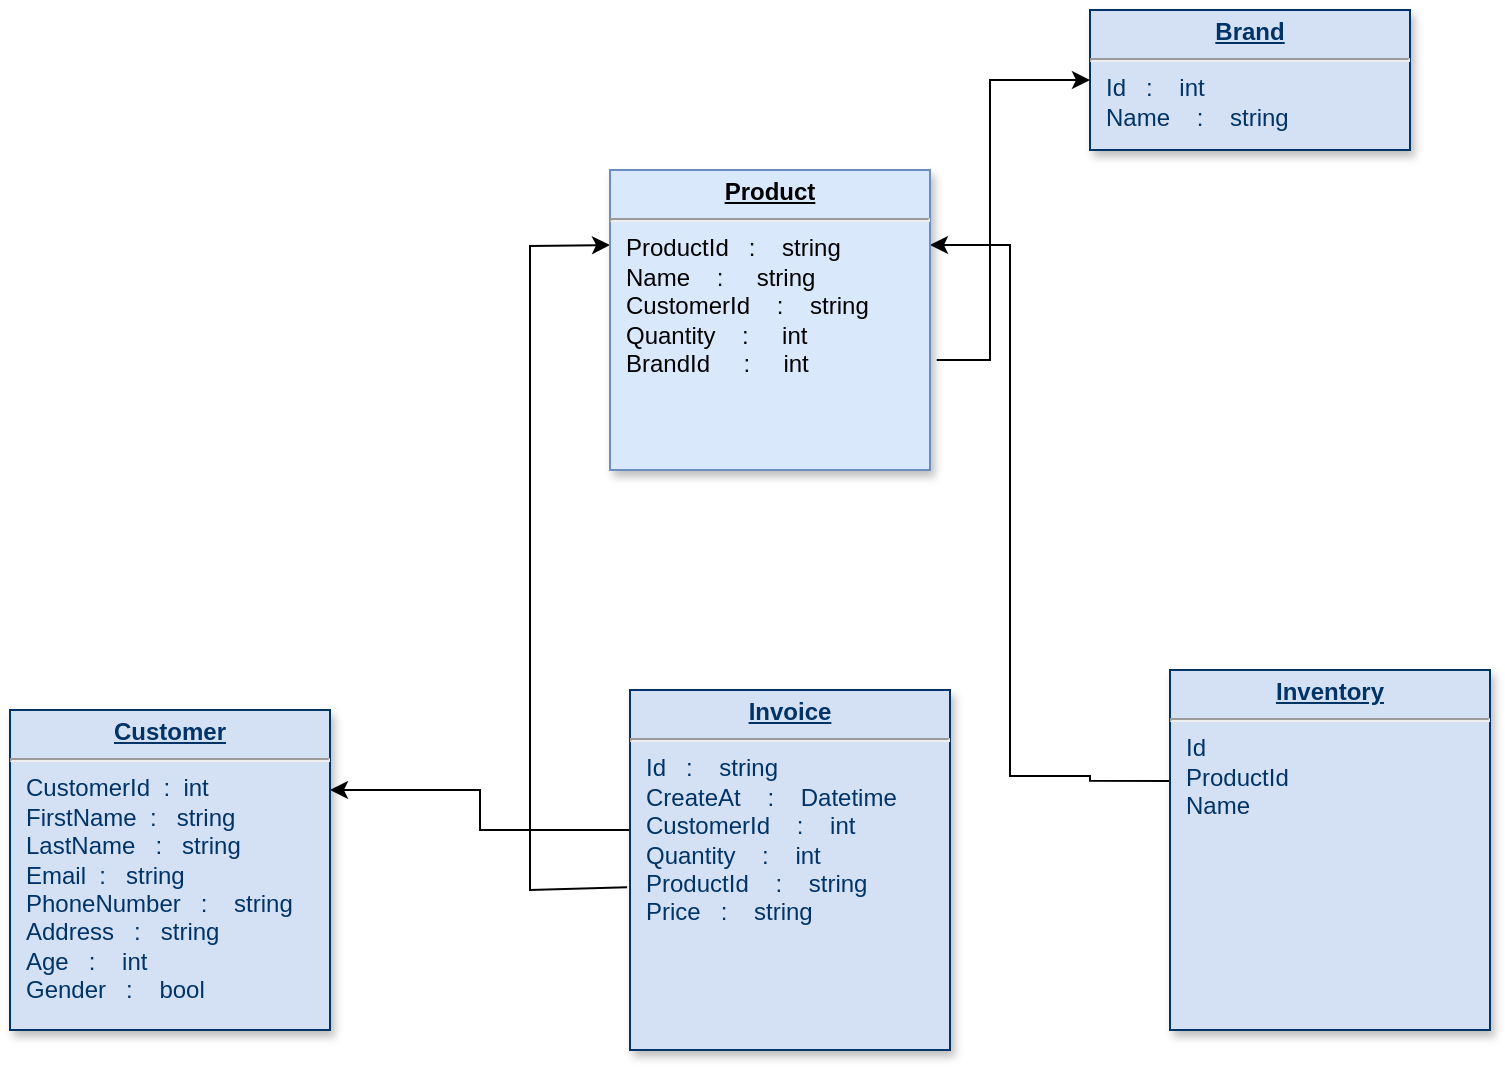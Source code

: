 <mxfile version="20.2.4" type="github">
  <diagram name="Page-1" id="efa7a0a1-bf9b-a30e-e6df-94a7791c09e9">
    <mxGraphModel dx="211" dy="547" grid="1" gridSize="10" guides="1" tooltips="1" connect="1" arrows="1" fold="1" page="1" pageScale="1" pageWidth="826" pageHeight="1169" background="none" math="0" shadow="0">
      <root>
        <mxCell id="0" />
        <mxCell id="1" parent="0" />
        <mxCell id="wNGtBNmK4PjKfD_GCCp5-115" value="" style="edgeStyle=orthogonalEdgeStyle;rounded=0;orthogonalLoop=1;jettySize=auto;html=1;exitX=0;exitY=0.389;exitDx=0;exitDy=0;exitPerimeter=0;entryX=1;entryY=0.25;entryDx=0;entryDy=0;" edge="1" parent="1" source="wNGtBNmK4PjKfD_GCCp5-114" target="22">
          <mxGeometry relative="1" as="geometry">
            <mxPoint x="1060" y="460" as="targetPoint" />
          </mxGeometry>
        </mxCell>
        <mxCell id="22" value="&lt;p style=&quot;margin: 0px; margin-top: 4px; text-align: center; text-decoration: underline;&quot;&gt;&lt;b&gt;Customer&lt;/b&gt;&lt;/p&gt;&lt;hr&gt;&lt;p style=&quot;margin: 0px; margin-left: 8px;&quot;&gt;CustomerId&amp;nbsp; :&amp;nbsp; int&lt;/p&gt;&lt;p style=&quot;margin: 0px; margin-left: 8px;&quot;&gt;FirstName&amp;nbsp; :&amp;nbsp; &amp;nbsp;string&lt;/p&gt;&lt;p style=&quot;margin: 0px; margin-left: 8px;&quot;&gt;&lt;span style=&quot;background-color: initial;&quot;&gt;LastName&amp;nbsp; &amp;nbsp;:&amp;nbsp; &amp;nbsp;string&lt;/span&gt;&lt;/p&gt;&lt;p style=&quot;margin: 0px; margin-left: 8px;&quot;&gt;Email&amp;nbsp; :&amp;nbsp; &amp;nbsp;string&lt;/p&gt;&lt;p style=&quot;margin: 0px; margin-left: 8px;&quot;&gt;PhoneNumber&amp;nbsp; &amp;nbsp;:&amp;nbsp; &amp;nbsp; string&lt;/p&gt;&lt;p style=&quot;margin: 0px; margin-left: 8px;&quot;&gt;Address&amp;nbsp; &amp;nbsp;:&amp;nbsp; &amp;nbsp;string&lt;/p&gt;&lt;p style=&quot;margin: 0px; margin-left: 8px;&quot;&gt;Age&amp;nbsp; &amp;nbsp;:&amp;nbsp; &amp;nbsp; int&lt;/p&gt;&lt;p style=&quot;margin: 0px; margin-left: 8px;&quot;&gt;Gender&amp;nbsp; &amp;nbsp;:&amp;nbsp; &amp;nbsp; bool&lt;/p&gt;" style="verticalAlign=top;align=left;overflow=fill;fontSize=12;fontFamily=Helvetica;html=1;strokeColor=#003366;shadow=1;fillColor=#D4E1F5;fontColor=#003366" parent="1" vertex="1">
          <mxGeometry x="880" y="450" width="160" height="160" as="geometry" />
        </mxCell>
        <mxCell id="wNGtBNmK4PjKfD_GCCp5-114" value="&lt;p style=&quot;margin: 0px; margin-top: 4px; text-align: center; text-decoration: underline;&quot;&gt;&lt;b&gt;Invoice&lt;/b&gt;&lt;/p&gt;&lt;hr&gt;&lt;p style=&quot;margin: 0px; margin-left: 8px;&quot;&gt;Id&amp;nbsp; &amp;nbsp;:&amp;nbsp; &amp;nbsp; string&lt;/p&gt;&lt;p style=&quot;margin: 0px; margin-left: 8px;&quot;&gt;CreateAt&amp;nbsp; &amp;nbsp; :&amp;nbsp; &amp;nbsp; Datetime&lt;/p&gt;&lt;p style=&quot;margin: 0px; margin-left: 8px;&quot;&gt;CustomerId&amp;nbsp; &amp;nbsp; :&amp;nbsp; &amp;nbsp; int&lt;/p&gt;&lt;p style=&quot;margin: 0px; margin-left: 8px;&quot;&gt;Quantity&amp;nbsp; &amp;nbsp; :&amp;nbsp; &amp;nbsp; int&lt;/p&gt;&lt;p style=&quot;margin: 0px; margin-left: 8px;&quot;&gt;ProductId&amp;nbsp; &amp;nbsp; :&amp;nbsp; &amp;nbsp; string&lt;/p&gt;&lt;p style=&quot;margin: 0px; margin-left: 8px;&quot;&gt;Price&amp;nbsp; &amp;nbsp;:&amp;nbsp; &amp;nbsp; string&lt;/p&gt;&lt;p style=&quot;margin: 0px; margin-left: 8px;&quot;&gt;&lt;br&gt;&lt;/p&gt;" style="verticalAlign=top;align=left;overflow=fill;fontSize=12;fontFamily=Helvetica;html=1;strokeColor=#003366;shadow=1;fillColor=#D4E1F5;fontColor=#003366" vertex="1" parent="1">
          <mxGeometry x="1190" y="440" width="160.0" height="180" as="geometry" />
        </mxCell>
        <mxCell id="wNGtBNmK4PjKfD_GCCp5-127" value="" style="rounded=0;orthogonalLoop=1;jettySize=auto;html=1;exitX=-0.009;exitY=0.548;exitDx=0;exitDy=0;entryX=0;entryY=0.25;entryDx=0;entryDy=0;exitPerimeter=0;" edge="1" parent="1" source="wNGtBNmK4PjKfD_GCCp5-114" target="wNGtBNmK4PjKfD_GCCp5-124">
          <mxGeometry relative="1" as="geometry">
            <mxPoint x="1120" y="250" as="targetPoint" />
            <Array as="points">
              <mxPoint x="1140" y="540" />
              <mxPoint x="1140" y="218" />
            </Array>
          </mxGeometry>
        </mxCell>
        <mxCell id="wNGtBNmK4PjKfD_GCCp5-133" value="" style="edgeStyle=orthogonalEdgeStyle;rounded=0;orthogonalLoop=1;jettySize=auto;html=1;entryX=1;entryY=0.25;entryDx=0;entryDy=0;exitX=0.011;exitY=0.308;exitDx=0;exitDy=0;exitPerimeter=0;" edge="1" parent="1" source="wNGtBNmK4PjKfD_GCCp5-128" target="wNGtBNmK4PjKfD_GCCp5-124">
          <mxGeometry relative="1" as="geometry">
            <mxPoint x="1510" y="340" as="sourcePoint" />
            <mxPoint x="1450" y="255" as="targetPoint" />
            <Array as="points">
              <mxPoint x="1420" y="485" />
              <mxPoint x="1420" y="483" />
              <mxPoint x="1380" y="483" />
              <mxPoint x="1380" y="218" />
            </Array>
          </mxGeometry>
        </mxCell>
        <mxCell id="wNGtBNmK4PjKfD_GCCp5-124" value="&lt;p style=&quot;margin: 0px; margin-top: 4px; text-align: center; text-decoration: underline;&quot;&gt;&lt;b&gt;Product&lt;/b&gt;&lt;/p&gt;&lt;hr&gt;&lt;p style=&quot;margin: 0px; margin-left: 8px;&quot;&gt;ProductId&amp;nbsp; &amp;nbsp;:&amp;nbsp; &amp;nbsp; string&lt;/p&gt;&lt;p style=&quot;margin: 0px; margin-left: 8px;&quot;&gt;Name&amp;nbsp; &amp;nbsp; :&amp;nbsp; &amp;nbsp; &amp;nbsp;string&lt;/p&gt;&lt;p style=&quot;margin: 0px; margin-left: 8px;&quot;&gt;CustomerId&amp;nbsp; &amp;nbsp; :&amp;nbsp; &amp;nbsp; string&lt;/p&gt;&lt;p style=&quot;margin: 0px; margin-left: 8px;&quot;&gt;Quantity&amp;nbsp; &amp;nbsp; :&amp;nbsp; &amp;nbsp; &amp;nbsp;int&lt;/p&gt;&lt;p style=&quot;margin: 0px; margin-left: 8px;&quot;&gt;BrandId&amp;nbsp; &amp;nbsp; &amp;nbsp;:&amp;nbsp; &amp;nbsp; &amp;nbsp;int&lt;/p&gt;" style="verticalAlign=top;align=left;overflow=fill;fontSize=12;fontFamily=Helvetica;html=1;strokeColor=#6c8ebf;shadow=1;fillColor=#dae8fc;" vertex="1" parent="1">
          <mxGeometry x="1180" y="180" width="160" height="150" as="geometry" />
        </mxCell>
        <mxCell id="wNGtBNmK4PjKfD_GCCp5-128" value="&lt;p style=&quot;margin: 0px; margin-top: 4px; text-align: center; text-decoration: underline;&quot;&gt;&lt;b&gt;Inventory&lt;/b&gt;&lt;/p&gt;&lt;hr&gt;&lt;p style=&quot;margin: 0px; margin-left: 8px;&quot;&gt;Id&lt;/p&gt;&lt;p style=&quot;margin: 0px; margin-left: 8px;&quot;&gt;ProductId&lt;/p&gt;&lt;p style=&quot;margin: 0px; margin-left: 8px;&quot;&gt;Name&lt;/p&gt;" style="verticalAlign=top;align=left;overflow=fill;fontSize=12;fontFamily=Helvetica;html=1;strokeColor=#003366;shadow=1;fillColor=#D4E1F5;fontColor=#003366" vertex="1" parent="1">
          <mxGeometry x="1460" y="430" width="160.0" height="180" as="geometry" />
        </mxCell>
        <mxCell id="wNGtBNmK4PjKfD_GCCp5-129" value="&lt;p style=&quot;margin: 0px; margin-top: 4px; text-align: center; text-decoration: underline;&quot;&gt;&lt;b&gt;Brand&lt;/b&gt;&lt;/p&gt;&lt;hr&gt;&lt;p style=&quot;margin: 0px; margin-left: 8px;&quot;&gt;Id&amp;nbsp; &amp;nbsp;:&amp;nbsp; &amp;nbsp; int&lt;/p&gt;&lt;p style=&quot;margin: 0px; margin-left: 8px;&quot;&gt;Name&amp;nbsp; &amp;nbsp; :&amp;nbsp; &amp;nbsp; string&lt;/p&gt;&lt;p style=&quot;margin: 0px; margin-left: 8px;&quot;&gt;&lt;br&gt;&lt;/p&gt;" style="verticalAlign=top;align=left;overflow=fill;fontSize=12;fontFamily=Helvetica;html=1;strokeColor=#003366;shadow=1;fillColor=#D4E1F5;fontColor=#003366" vertex="1" parent="1">
          <mxGeometry x="1420" y="100" width="160" height="70" as="geometry" />
        </mxCell>
        <mxCell id="wNGtBNmK4PjKfD_GCCp5-135" value="" style="endArrow=classic;html=1;rounded=0;exitX=1.021;exitY=0.633;exitDx=0;exitDy=0;exitPerimeter=0;entryX=0;entryY=0.5;entryDx=0;entryDy=0;" edge="1" parent="1" source="wNGtBNmK4PjKfD_GCCp5-124" target="wNGtBNmK4PjKfD_GCCp5-129">
          <mxGeometry width="50" height="50" relative="1" as="geometry">
            <mxPoint x="1240" y="390" as="sourcePoint" />
            <mxPoint x="1290" y="340" as="targetPoint" />
            <Array as="points">
              <mxPoint x="1370" y="275" />
              <mxPoint x="1370" y="135" />
            </Array>
          </mxGeometry>
        </mxCell>
      </root>
    </mxGraphModel>
  </diagram>
</mxfile>
